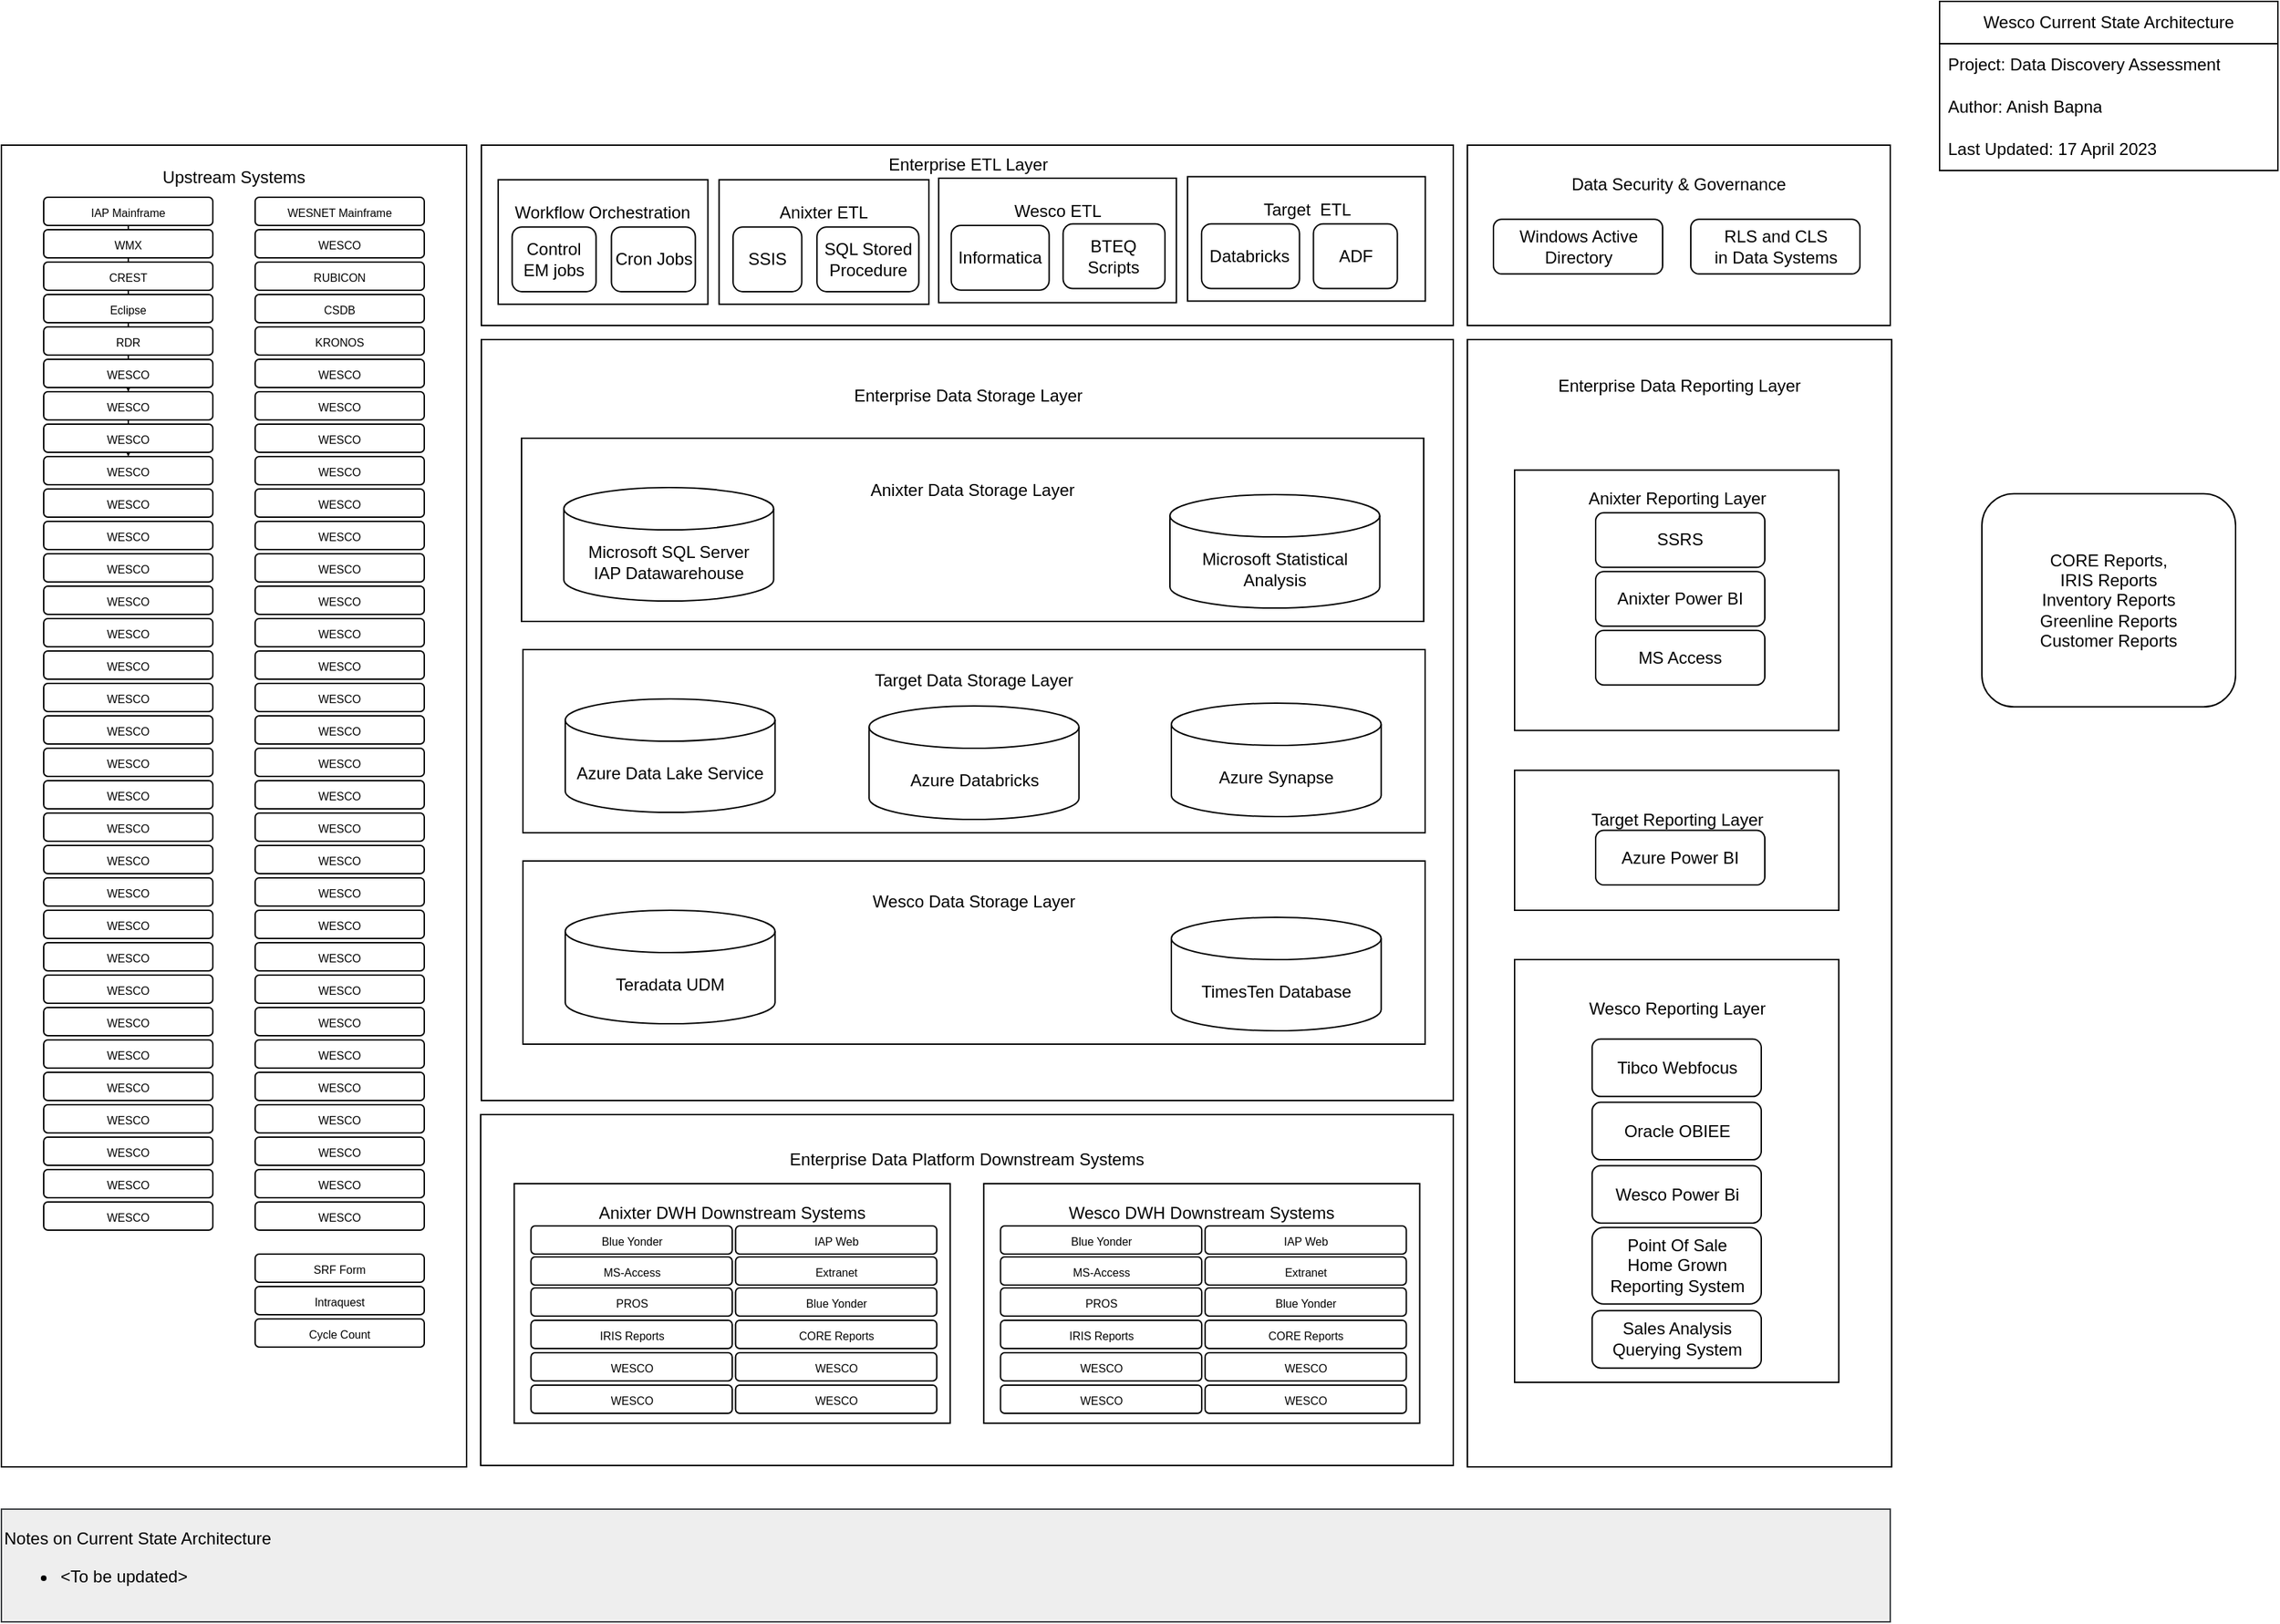 <mxfile version="21.1.8" type="github" pages="2">
  <diagram name="Page-1" id="ji-dvn0qjL40lko-ON4k">
    <mxGraphModel dx="2835" dy="1268" grid="1" gridSize="10" guides="1" tooltips="1" connect="1" arrows="1" fold="1" page="1" pageScale="1" pageWidth="850" pageHeight="1100" math="0" shadow="0">
      <root>
        <mxCell id="0" />
        <mxCell id="1" parent="0" />
        <mxCell id="TrwFLLRDorfKgAdVW_bD-268" value="Data Security &amp;amp; Governance&lt;br&gt;&lt;br&gt;&lt;br&gt;&lt;br&gt;&lt;br&gt;&lt;br&gt;" style="rounded=0;whiteSpace=wrap;html=1;" parent="1" vertex="1">
          <mxGeometry x="260" y="112" width="300" height="128" as="geometry" />
        </mxCell>
        <mxCell id="TrwFLLRDorfKgAdVW_bD-261" value="Enterprise Data Storage Layer&lt;br&gt;&lt;br&gt;&lt;br&gt;&lt;br&gt;&lt;br&gt;&lt;br&gt;&lt;br&gt;&lt;br&gt;&lt;br&gt;&lt;br&gt;&lt;br&gt;&lt;br&gt;&lt;br&gt;&lt;br&gt;&lt;br&gt;&lt;br&gt;&lt;br&gt;&lt;br&gt;&lt;br&gt;&lt;br&gt;&lt;br&gt;&lt;br&gt;&lt;br&gt;&lt;br&gt;&lt;br&gt;&lt;br&gt;&lt;br&gt;&lt;br&gt;&lt;br&gt;&lt;br&gt;&lt;br&gt;&lt;br&gt;&lt;br&gt;" style="rounded=0;whiteSpace=wrap;html=1;" parent="1" vertex="1">
          <mxGeometry x="-439.5" y="250" width="689.5" height="540" as="geometry" />
        </mxCell>
        <mxCell id="TrwFLLRDorfKgAdVW_bD-265" value="Upstream Systems&lt;br&gt;&lt;br&gt;&lt;br&gt;&lt;br&gt;&lt;br&gt;&lt;br&gt;&lt;br&gt;&lt;br&gt;&lt;br&gt;&lt;br&gt;&lt;br&gt;&lt;br&gt;&lt;br&gt;&lt;br&gt;&lt;br&gt;&lt;br&gt;&lt;br&gt;&lt;br&gt;&lt;br&gt;&lt;br&gt;&lt;br&gt;&lt;br&gt;&lt;br&gt;&lt;br&gt;&lt;br&gt;&lt;br&gt;&lt;br&gt;&lt;br&gt;&lt;br&gt;&lt;br&gt;&lt;br&gt;&lt;br&gt;&lt;br&gt;&lt;br&gt;&lt;br&gt;&lt;br&gt;&lt;br&gt;&lt;br&gt;&lt;br&gt;&lt;br&gt;&lt;br&gt;&lt;br&gt;&lt;br&gt;&lt;br&gt;&lt;br&gt;&lt;br&gt;&lt;br&gt;&lt;br&gt;&lt;br&gt;&lt;br&gt;&lt;br&gt;&lt;br&gt;&lt;br&gt;&lt;br&gt;&lt;br&gt;&lt;br&gt;&lt;br&gt;&lt;br&gt;&lt;br&gt;&lt;br&gt;&lt;br&gt;&lt;br&gt;&lt;br&gt;" style="rounded=0;whiteSpace=wrap;html=1;" parent="1" vertex="1">
          <mxGeometry x="-780" y="112" width="330" height="938" as="geometry" />
        </mxCell>
        <mxCell id="TrwFLLRDorfKgAdVW_bD-64" value="" style="edgeStyle=orthogonalEdgeStyle;rounded=0;orthogonalLoop=1;jettySize=auto;html=1;" parent="1" source="sN8kw6bikd-ZLt6cQEY8-3" target="TrwFLLRDorfKgAdVW_bD-6" edge="1">
          <mxGeometry relative="1" as="geometry" />
        </mxCell>
        <mxCell id="sN8kw6bikd-ZLt6cQEY8-3" value="&lt;font style=&quot;font-size: 8px;&quot;&gt;IAP Mainframe&lt;/font&gt;" style="rounded=1;whiteSpace=wrap;html=1;" parent="1" vertex="1">
          <mxGeometry x="-750" y="149" width="120" height="20" as="geometry" />
        </mxCell>
        <mxCell id="TrwFLLRDorfKgAdVW_bD-1" value="&lt;font style=&quot;font-size: 8px;&quot;&gt;WMX&lt;/font&gt;" style="rounded=1;whiteSpace=wrap;html=1;" parent="1" vertex="1">
          <mxGeometry x="-750" y="172" width="120" height="20" as="geometry" />
        </mxCell>
        <mxCell id="TrwFLLRDorfKgAdVW_bD-65" value="" style="edgeStyle=orthogonalEdgeStyle;rounded=0;orthogonalLoop=1;jettySize=auto;html=1;" parent="1" source="TrwFLLRDorfKgAdVW_bD-2" target="TrwFLLRDorfKgAdVW_bD-8" edge="1">
          <mxGeometry relative="1" as="geometry" />
        </mxCell>
        <mxCell id="TrwFLLRDorfKgAdVW_bD-2" value="&lt;font style=&quot;font-size: 8px;&quot;&gt;CREST&lt;/font&gt;" style="rounded=1;whiteSpace=wrap;html=1;" parent="1" vertex="1">
          <mxGeometry x="-750" y="195" width="120" height="20" as="geometry" />
        </mxCell>
        <mxCell id="TrwFLLRDorfKgAdVW_bD-3" value="&lt;font style=&quot;font-size: 8px;&quot;&gt;Eclipse&lt;/font&gt;" style="rounded=1;whiteSpace=wrap;html=1;" parent="1" vertex="1">
          <mxGeometry x="-750" y="218" width="120" height="20" as="geometry" />
        </mxCell>
        <mxCell id="TrwFLLRDorfKgAdVW_bD-4" value="&lt;font style=&quot;font-size: 8px;&quot;&gt;RDR&lt;/font&gt;" style="rounded=1;whiteSpace=wrap;html=1;" parent="1" vertex="1">
          <mxGeometry x="-750" y="241" width="120" height="20" as="geometry" />
        </mxCell>
        <mxCell id="TrwFLLRDorfKgAdVW_bD-5" value="&lt;font style=&quot;font-size: 8px;&quot;&gt;WESCO&lt;/font&gt;" style="rounded=1;whiteSpace=wrap;html=1;" parent="1" vertex="1">
          <mxGeometry x="-750" y="264" width="120" height="20" as="geometry" />
        </mxCell>
        <mxCell id="TrwFLLRDorfKgAdVW_bD-6" value="&lt;font style=&quot;font-size: 8px;&quot;&gt;WESCO&lt;/font&gt;" style="rounded=1;whiteSpace=wrap;html=1;" parent="1" vertex="1">
          <mxGeometry x="-750" y="287" width="120" height="20" as="geometry" />
        </mxCell>
        <mxCell id="TrwFLLRDorfKgAdVW_bD-7" value="&lt;font style=&quot;font-size: 8px;&quot;&gt;WESCO&lt;/font&gt;" style="rounded=1;whiteSpace=wrap;html=1;" parent="1" vertex="1">
          <mxGeometry x="-750" y="310" width="120" height="20" as="geometry" />
        </mxCell>
        <mxCell id="TrwFLLRDorfKgAdVW_bD-8" value="&lt;font style=&quot;font-size: 8px;&quot;&gt;WESCO&lt;/font&gt;" style="rounded=1;whiteSpace=wrap;html=1;" parent="1" vertex="1">
          <mxGeometry x="-750" y="333" width="120" height="20" as="geometry" />
        </mxCell>
        <mxCell id="TrwFLLRDorfKgAdVW_bD-9" value="&lt;font style=&quot;font-size: 8px;&quot;&gt;WESCO&lt;/font&gt;" style="rounded=1;whiteSpace=wrap;html=1;" parent="1" vertex="1">
          <mxGeometry x="-750" y="356" width="120" height="20" as="geometry" />
        </mxCell>
        <mxCell id="TrwFLLRDorfKgAdVW_bD-10" value="&lt;font style=&quot;font-size: 8px;&quot;&gt;WESCO&lt;/font&gt;" style="rounded=1;whiteSpace=wrap;html=1;" parent="1" vertex="1">
          <mxGeometry x="-750" y="379" width="120" height="20" as="geometry" />
        </mxCell>
        <mxCell id="TrwFLLRDorfKgAdVW_bD-11" value="&lt;font style=&quot;font-size: 8px;&quot;&gt;WESCO&lt;/font&gt;" style="rounded=1;whiteSpace=wrap;html=1;" parent="1" vertex="1">
          <mxGeometry x="-750" y="402" width="120" height="20" as="geometry" />
        </mxCell>
        <mxCell id="TrwFLLRDorfKgAdVW_bD-12" value="&lt;font style=&quot;font-size: 8px;&quot;&gt;WESCO&lt;/font&gt;" style="rounded=1;whiteSpace=wrap;html=1;" parent="1" vertex="1">
          <mxGeometry x="-750" y="425" width="120" height="20" as="geometry" />
        </mxCell>
        <mxCell id="TrwFLLRDorfKgAdVW_bD-13" value="&lt;font style=&quot;font-size: 8px;&quot;&gt;WESCO&lt;/font&gt;" style="rounded=1;whiteSpace=wrap;html=1;" parent="1" vertex="1">
          <mxGeometry x="-750" y="448" width="120" height="20" as="geometry" />
        </mxCell>
        <mxCell id="TrwFLLRDorfKgAdVW_bD-14" value="&lt;font style=&quot;font-size: 8px;&quot;&gt;WESCO&lt;/font&gt;" style="rounded=1;whiteSpace=wrap;html=1;" parent="1" vertex="1">
          <mxGeometry x="-750" y="471" width="120" height="20" as="geometry" />
        </mxCell>
        <mxCell id="TrwFLLRDorfKgAdVW_bD-15" value="&lt;font style=&quot;font-size: 8px;&quot;&gt;WESCO&lt;/font&gt;" style="rounded=1;whiteSpace=wrap;html=1;" parent="1" vertex="1">
          <mxGeometry x="-750" y="494" width="120" height="20" as="geometry" />
        </mxCell>
        <mxCell id="TrwFLLRDorfKgAdVW_bD-16" value="&lt;font style=&quot;font-size: 8px;&quot;&gt;WESCO&lt;/font&gt;" style="rounded=1;whiteSpace=wrap;html=1;" parent="1" vertex="1">
          <mxGeometry x="-750" y="517" width="120" height="20" as="geometry" />
        </mxCell>
        <mxCell id="TrwFLLRDorfKgAdVW_bD-17" value="&lt;font style=&quot;font-size: 8px;&quot;&gt;WESCO&lt;/font&gt;" style="rounded=1;whiteSpace=wrap;html=1;" parent="1" vertex="1">
          <mxGeometry x="-750" y="540" width="120" height="20" as="geometry" />
        </mxCell>
        <mxCell id="TrwFLLRDorfKgAdVW_bD-18" value="&lt;font style=&quot;font-size: 8px;&quot;&gt;WESCO&lt;/font&gt;" style="rounded=1;whiteSpace=wrap;html=1;" parent="1" vertex="1">
          <mxGeometry x="-750" y="563" width="120" height="20" as="geometry" />
        </mxCell>
        <mxCell id="TrwFLLRDorfKgAdVW_bD-19" value="&lt;font style=&quot;font-size: 8px;&quot;&gt;WESCO&lt;/font&gt;" style="rounded=1;whiteSpace=wrap;html=1;" parent="1" vertex="1">
          <mxGeometry x="-750" y="586" width="120" height="20" as="geometry" />
        </mxCell>
        <mxCell id="TrwFLLRDorfKgAdVW_bD-20" value="&lt;font style=&quot;font-size: 8px;&quot;&gt;WESCO&lt;/font&gt;" style="rounded=1;whiteSpace=wrap;html=1;" parent="1" vertex="1">
          <mxGeometry x="-750" y="609" width="120" height="20" as="geometry" />
        </mxCell>
        <mxCell id="TrwFLLRDorfKgAdVW_bD-21" value="&lt;font style=&quot;font-size: 8px;&quot;&gt;WESCO&lt;/font&gt;" style="rounded=1;whiteSpace=wrap;html=1;" parent="1" vertex="1">
          <mxGeometry x="-750" y="632" width="120" height="20" as="geometry" />
        </mxCell>
        <mxCell id="TrwFLLRDorfKgAdVW_bD-22" value="&lt;font style=&quot;font-size: 8px;&quot;&gt;WESCO&lt;/font&gt;" style="rounded=1;whiteSpace=wrap;html=1;" parent="1" vertex="1">
          <mxGeometry x="-750" y="655" width="120" height="20" as="geometry" />
        </mxCell>
        <mxCell id="TrwFLLRDorfKgAdVW_bD-23" value="&lt;font style=&quot;font-size: 8px;&quot;&gt;WESCO&lt;/font&gt;" style="rounded=1;whiteSpace=wrap;html=1;" parent="1" vertex="1">
          <mxGeometry x="-750" y="678" width="120" height="20" as="geometry" />
        </mxCell>
        <mxCell id="TrwFLLRDorfKgAdVW_bD-24" value="&lt;font style=&quot;font-size: 8px;&quot;&gt;WESCO&lt;/font&gt;" style="rounded=1;whiteSpace=wrap;html=1;" parent="1" vertex="1">
          <mxGeometry x="-750" y="701" width="120" height="20" as="geometry" />
        </mxCell>
        <mxCell id="TrwFLLRDorfKgAdVW_bD-25" value="&lt;font style=&quot;font-size: 8px;&quot;&gt;WESCO&lt;/font&gt;" style="rounded=1;whiteSpace=wrap;html=1;" parent="1" vertex="1">
          <mxGeometry x="-750" y="724" width="120" height="20" as="geometry" />
        </mxCell>
        <mxCell id="TrwFLLRDorfKgAdVW_bD-26" value="&lt;font style=&quot;font-size: 8px;&quot;&gt;WESCO&lt;/font&gt;" style="rounded=1;whiteSpace=wrap;html=1;" parent="1" vertex="1">
          <mxGeometry x="-750" y="747" width="120" height="20" as="geometry" />
        </mxCell>
        <mxCell id="TrwFLLRDorfKgAdVW_bD-27" value="&lt;font style=&quot;font-size: 8px;&quot;&gt;WESCO&lt;/font&gt;" style="rounded=1;whiteSpace=wrap;html=1;" parent="1" vertex="1">
          <mxGeometry x="-750" y="770" width="120" height="20" as="geometry" />
        </mxCell>
        <mxCell id="TrwFLLRDorfKgAdVW_bD-28" value="&lt;font style=&quot;font-size: 8px;&quot;&gt;WESCO&lt;/font&gt;" style="rounded=1;whiteSpace=wrap;html=1;" parent="1" vertex="1">
          <mxGeometry x="-750" y="793" width="120" height="20" as="geometry" />
        </mxCell>
        <mxCell id="TrwFLLRDorfKgAdVW_bD-29" value="&lt;font style=&quot;font-size: 8px;&quot;&gt;WESCO&lt;/font&gt;" style="rounded=1;whiteSpace=wrap;html=1;" parent="1" vertex="1">
          <mxGeometry x="-750" y="816" width="120" height="20" as="geometry" />
        </mxCell>
        <mxCell id="TrwFLLRDorfKgAdVW_bD-30" value="&lt;font style=&quot;font-size: 8px;&quot;&gt;WESCO&lt;/font&gt;" style="rounded=1;whiteSpace=wrap;html=1;" parent="1" vertex="1">
          <mxGeometry x="-750" y="839" width="120" height="20" as="geometry" />
        </mxCell>
        <mxCell id="TrwFLLRDorfKgAdVW_bD-31" value="&lt;font style=&quot;font-size: 8px;&quot;&gt;WESCO&lt;/font&gt;" style="rounded=1;whiteSpace=wrap;html=1;" parent="1" vertex="1">
          <mxGeometry x="-750" y="862" width="120" height="20" as="geometry" />
        </mxCell>
        <mxCell id="TrwFLLRDorfKgAdVW_bD-32" value="&lt;font style=&quot;font-size: 8px;&quot;&gt;WESNET Mainframe&lt;/font&gt;" style="rounded=1;whiteSpace=wrap;html=1;" parent="1" vertex="1">
          <mxGeometry x="-600" y="149" width="120" height="20" as="geometry" />
        </mxCell>
        <mxCell id="TrwFLLRDorfKgAdVW_bD-33" value="&lt;font style=&quot;font-size: 8px;&quot;&gt;WESCO&lt;/font&gt;" style="rounded=1;whiteSpace=wrap;html=1;" parent="1" vertex="1">
          <mxGeometry x="-600" y="172" width="120" height="20" as="geometry" />
        </mxCell>
        <mxCell id="TrwFLLRDorfKgAdVW_bD-34" value="&lt;font style=&quot;font-size: 8px;&quot;&gt;RUBICON&lt;/font&gt;" style="rounded=1;whiteSpace=wrap;html=1;" parent="1" vertex="1">
          <mxGeometry x="-600" y="195" width="120" height="20" as="geometry" />
        </mxCell>
        <mxCell id="TrwFLLRDorfKgAdVW_bD-35" value="&lt;font style=&quot;font-size: 8px;&quot;&gt;CSDB&lt;/font&gt;" style="rounded=1;whiteSpace=wrap;html=1;" parent="1" vertex="1">
          <mxGeometry x="-600" y="218" width="120" height="20" as="geometry" />
        </mxCell>
        <mxCell id="TrwFLLRDorfKgAdVW_bD-36" value="&lt;font style=&quot;font-size: 8px;&quot;&gt;KRONOS&lt;/font&gt;" style="rounded=1;whiteSpace=wrap;html=1;" parent="1" vertex="1">
          <mxGeometry x="-600" y="241" width="120" height="20" as="geometry" />
        </mxCell>
        <mxCell id="TrwFLLRDorfKgAdVW_bD-37" value="&lt;font style=&quot;font-size: 8px;&quot;&gt;WESCO&lt;/font&gt;" style="rounded=1;whiteSpace=wrap;html=1;" parent="1" vertex="1">
          <mxGeometry x="-600" y="264" width="120" height="20" as="geometry" />
        </mxCell>
        <mxCell id="TrwFLLRDorfKgAdVW_bD-38" value="&lt;font style=&quot;font-size: 8px;&quot;&gt;WESCO&lt;/font&gt;" style="rounded=1;whiteSpace=wrap;html=1;" parent="1" vertex="1">
          <mxGeometry x="-600" y="287" width="120" height="20" as="geometry" />
        </mxCell>
        <mxCell id="TrwFLLRDorfKgAdVW_bD-39" value="&lt;font style=&quot;font-size: 8px;&quot;&gt;WESCO&lt;/font&gt;" style="rounded=1;whiteSpace=wrap;html=1;" parent="1" vertex="1">
          <mxGeometry x="-600" y="310" width="120" height="20" as="geometry" />
        </mxCell>
        <mxCell id="TrwFLLRDorfKgAdVW_bD-40" value="&lt;font style=&quot;font-size: 8px;&quot;&gt;WESCO&lt;/font&gt;" style="rounded=1;whiteSpace=wrap;html=1;" parent="1" vertex="1">
          <mxGeometry x="-600" y="333" width="120" height="20" as="geometry" />
        </mxCell>
        <mxCell id="TrwFLLRDorfKgAdVW_bD-41" value="&lt;font style=&quot;font-size: 8px;&quot;&gt;WESCO&lt;/font&gt;" style="rounded=1;whiteSpace=wrap;html=1;" parent="1" vertex="1">
          <mxGeometry x="-600" y="356" width="120" height="20" as="geometry" />
        </mxCell>
        <mxCell id="TrwFLLRDorfKgAdVW_bD-42" value="&lt;font style=&quot;font-size: 8px;&quot;&gt;WESCO&lt;/font&gt;" style="rounded=1;whiteSpace=wrap;html=1;" parent="1" vertex="1">
          <mxGeometry x="-600" y="379" width="120" height="20" as="geometry" />
        </mxCell>
        <mxCell id="TrwFLLRDorfKgAdVW_bD-43" value="&lt;font style=&quot;font-size: 8px;&quot;&gt;WESCO&lt;/font&gt;" style="rounded=1;whiteSpace=wrap;html=1;" parent="1" vertex="1">
          <mxGeometry x="-600" y="402" width="120" height="20" as="geometry" />
        </mxCell>
        <mxCell id="TrwFLLRDorfKgAdVW_bD-44" value="&lt;font style=&quot;font-size: 8px;&quot;&gt;WESCO&lt;/font&gt;" style="rounded=1;whiteSpace=wrap;html=1;" parent="1" vertex="1">
          <mxGeometry x="-600" y="425" width="120" height="20" as="geometry" />
        </mxCell>
        <mxCell id="TrwFLLRDorfKgAdVW_bD-45" value="&lt;font style=&quot;font-size: 8px;&quot;&gt;WESCO&lt;/font&gt;" style="rounded=1;whiteSpace=wrap;html=1;" parent="1" vertex="1">
          <mxGeometry x="-600" y="448" width="120" height="20" as="geometry" />
        </mxCell>
        <mxCell id="TrwFLLRDorfKgAdVW_bD-46" value="&lt;font style=&quot;font-size: 8px;&quot;&gt;WESCO&lt;/font&gt;" style="rounded=1;whiteSpace=wrap;html=1;" parent="1" vertex="1">
          <mxGeometry x="-600" y="471" width="120" height="20" as="geometry" />
        </mxCell>
        <mxCell id="TrwFLLRDorfKgAdVW_bD-47" value="&lt;font style=&quot;font-size: 8px;&quot;&gt;WESCO&lt;/font&gt;" style="rounded=1;whiteSpace=wrap;html=1;" parent="1" vertex="1">
          <mxGeometry x="-600" y="494" width="120" height="20" as="geometry" />
        </mxCell>
        <mxCell id="TrwFLLRDorfKgAdVW_bD-48" value="&lt;font style=&quot;font-size: 8px;&quot;&gt;WESCO&lt;/font&gt;" style="rounded=1;whiteSpace=wrap;html=1;" parent="1" vertex="1">
          <mxGeometry x="-600" y="517" width="120" height="20" as="geometry" />
        </mxCell>
        <mxCell id="TrwFLLRDorfKgAdVW_bD-49" value="&lt;font style=&quot;font-size: 8px;&quot;&gt;WESCO&lt;/font&gt;" style="rounded=1;whiteSpace=wrap;html=1;" parent="1" vertex="1">
          <mxGeometry x="-600" y="540" width="120" height="20" as="geometry" />
        </mxCell>
        <mxCell id="TrwFLLRDorfKgAdVW_bD-50" value="&lt;font style=&quot;font-size: 8px;&quot;&gt;WESCO&lt;/font&gt;" style="rounded=1;whiteSpace=wrap;html=1;" parent="1" vertex="1">
          <mxGeometry x="-600" y="563" width="120" height="20" as="geometry" />
        </mxCell>
        <mxCell id="TrwFLLRDorfKgAdVW_bD-51" value="&lt;font style=&quot;font-size: 8px;&quot;&gt;WESCO&lt;/font&gt;" style="rounded=1;whiteSpace=wrap;html=1;" parent="1" vertex="1">
          <mxGeometry x="-600" y="586" width="120" height="20" as="geometry" />
        </mxCell>
        <mxCell id="TrwFLLRDorfKgAdVW_bD-52" value="&lt;font style=&quot;font-size: 8px;&quot;&gt;WESCO&lt;/font&gt;" style="rounded=1;whiteSpace=wrap;html=1;" parent="1" vertex="1">
          <mxGeometry x="-600" y="609" width="120" height="20" as="geometry" />
        </mxCell>
        <mxCell id="TrwFLLRDorfKgAdVW_bD-53" value="&lt;font style=&quot;font-size: 8px;&quot;&gt;WESCO&lt;/font&gt;" style="rounded=1;whiteSpace=wrap;html=1;" parent="1" vertex="1">
          <mxGeometry x="-600" y="632" width="120" height="20" as="geometry" />
        </mxCell>
        <mxCell id="TrwFLLRDorfKgAdVW_bD-54" value="&lt;font style=&quot;font-size: 8px;&quot;&gt;WESCO&lt;/font&gt;" style="rounded=1;whiteSpace=wrap;html=1;" parent="1" vertex="1">
          <mxGeometry x="-600" y="655" width="120" height="20" as="geometry" />
        </mxCell>
        <mxCell id="TrwFLLRDorfKgAdVW_bD-55" value="&lt;font style=&quot;font-size: 8px;&quot;&gt;WESCO&lt;/font&gt;" style="rounded=1;whiteSpace=wrap;html=1;" parent="1" vertex="1">
          <mxGeometry x="-600" y="678" width="120" height="20" as="geometry" />
        </mxCell>
        <mxCell id="TrwFLLRDorfKgAdVW_bD-56" value="&lt;font style=&quot;font-size: 8px;&quot;&gt;WESCO&lt;/font&gt;" style="rounded=1;whiteSpace=wrap;html=1;" parent="1" vertex="1">
          <mxGeometry x="-600" y="701" width="120" height="20" as="geometry" />
        </mxCell>
        <mxCell id="TrwFLLRDorfKgAdVW_bD-57" value="&lt;font style=&quot;font-size: 8px;&quot;&gt;WESCO&lt;/font&gt;" style="rounded=1;whiteSpace=wrap;html=1;" parent="1" vertex="1">
          <mxGeometry x="-600" y="724" width="120" height="20" as="geometry" />
        </mxCell>
        <mxCell id="TrwFLLRDorfKgAdVW_bD-58" value="&lt;font style=&quot;font-size: 8px;&quot;&gt;WESCO&lt;/font&gt;" style="rounded=1;whiteSpace=wrap;html=1;" parent="1" vertex="1">
          <mxGeometry x="-600" y="747" width="120" height="20" as="geometry" />
        </mxCell>
        <mxCell id="TrwFLLRDorfKgAdVW_bD-59" value="&lt;font style=&quot;font-size: 8px;&quot;&gt;WESCO&lt;/font&gt;" style="rounded=1;whiteSpace=wrap;html=1;" parent="1" vertex="1">
          <mxGeometry x="-600" y="770" width="120" height="20" as="geometry" />
        </mxCell>
        <mxCell id="TrwFLLRDorfKgAdVW_bD-60" value="&lt;font style=&quot;font-size: 8px;&quot;&gt;WESCO&lt;/font&gt;" style="rounded=1;whiteSpace=wrap;html=1;" parent="1" vertex="1">
          <mxGeometry x="-600" y="793" width="120" height="20" as="geometry" />
        </mxCell>
        <mxCell id="TrwFLLRDorfKgAdVW_bD-61" value="&lt;font style=&quot;font-size: 8px;&quot;&gt;WESCO&lt;/font&gt;" style="rounded=1;whiteSpace=wrap;html=1;" parent="1" vertex="1">
          <mxGeometry x="-600" y="816" width="120" height="20" as="geometry" />
        </mxCell>
        <mxCell id="TrwFLLRDorfKgAdVW_bD-62" value="&lt;font style=&quot;font-size: 8px;&quot;&gt;WESCO&lt;/font&gt;" style="rounded=1;whiteSpace=wrap;html=1;" parent="1" vertex="1">
          <mxGeometry x="-600" y="839" width="120" height="20" as="geometry" />
        </mxCell>
        <mxCell id="TrwFLLRDorfKgAdVW_bD-63" value="&lt;font style=&quot;font-size: 8px;&quot;&gt;WESCO&lt;/font&gt;" style="rounded=1;whiteSpace=wrap;html=1;" parent="1" vertex="1">
          <mxGeometry x="-600" y="862" width="120" height="20" as="geometry" />
        </mxCell>
        <mxCell id="TrwFLLRDorfKgAdVW_bD-201" value="&lt;font style=&quot;font-size: 8px;&quot;&gt;SRF Form&lt;/font&gt;" style="rounded=1;whiteSpace=wrap;html=1;" parent="1" vertex="1">
          <mxGeometry x="-600" y="899" width="120" height="20" as="geometry" />
        </mxCell>
        <mxCell id="TrwFLLRDorfKgAdVW_bD-202" value="&lt;font style=&quot;font-size: 8px;&quot;&gt;Intraquest&lt;/font&gt;" style="rounded=1;whiteSpace=wrap;html=1;" parent="1" vertex="1">
          <mxGeometry x="-600" y="922" width="120" height="20" as="geometry" />
        </mxCell>
        <mxCell id="TrwFLLRDorfKgAdVW_bD-203" value="&lt;font style=&quot;font-size: 8px;&quot;&gt;Cycle Count&lt;/font&gt;" style="rounded=1;whiteSpace=wrap;html=1;" parent="1" vertex="1">
          <mxGeometry x="-600" y="945" width="120" height="20" as="geometry" />
        </mxCell>
        <mxCell id="LwUS36X5Wv06FeCUHuJ4-60" value="" style="group" vertex="1" connectable="0" parent="1">
          <mxGeometry x="-440" y="780" width="690" height="269" as="geometry" />
        </mxCell>
        <mxCell id="LwUS36X5Wv06FeCUHuJ4-59" value="Enterprise Data Platform Downstream Systems&lt;br&gt;&lt;br&gt;&lt;br&gt;&lt;br&gt;&lt;br&gt;&lt;br&gt;&lt;br&gt;&lt;br&gt;&lt;br&gt;&lt;br&gt;&lt;br&gt;&lt;br&gt;&lt;br&gt;&lt;br&gt;" style="rounded=0;whiteSpace=wrap;html=1;" vertex="1" parent="LwUS36X5Wv06FeCUHuJ4-60">
          <mxGeometry y="20" width="690" height="249" as="geometry" />
        </mxCell>
        <mxCell id="LwUS36X5Wv06FeCUHuJ4-44" value="" style="group" vertex="1" connectable="0" parent="LwUS36X5Wv06FeCUHuJ4-60">
          <mxGeometry x="23.793" y="69" width="309.31" height="170" as="geometry" />
        </mxCell>
        <mxCell id="LwUS36X5Wv06FeCUHuJ4-43" value="Anixter DWH Downstream Systems&lt;br&gt;&lt;br&gt;&lt;br&gt;&lt;br&gt;&lt;br&gt;&lt;br&gt;&lt;br&gt;&lt;br&gt;&lt;br&gt;&lt;br&gt;" style="rounded=0;whiteSpace=wrap;html=1;" vertex="1" parent="LwUS36X5Wv06FeCUHuJ4-44">
          <mxGeometry width="309.31" height="170" as="geometry" />
        </mxCell>
        <mxCell id="TrwFLLRDorfKgAdVW_bD-196" value="&lt;font style=&quot;font-size: 8px;&quot;&gt;Blue Yonder&lt;/font&gt;" style="rounded=1;whiteSpace=wrap;html=1;" parent="LwUS36X5Wv06FeCUHuJ4-44" vertex="1">
          <mxGeometry x="11.897" y="30" width="142.759" height="20" as="geometry" />
        </mxCell>
        <mxCell id="TrwFLLRDorfKgAdVW_bD-197" value="&lt;font style=&quot;font-size: 8px;&quot;&gt;IAP Web&lt;/font&gt;" style="rounded=1;whiteSpace=wrap;html=1;" parent="LwUS36X5Wv06FeCUHuJ4-44" vertex="1">
          <mxGeometry x="157.034" y="30" width="142.759" height="20" as="geometry" />
        </mxCell>
        <mxCell id="TrwFLLRDorfKgAdVW_bD-198" value="&lt;font style=&quot;font-size: 8px;&quot;&gt;MS-Access&lt;/font&gt;" style="rounded=1;whiteSpace=wrap;html=1;" parent="LwUS36X5Wv06FeCUHuJ4-44" vertex="1">
          <mxGeometry x="11.897" y="52" width="142.759" height="20" as="geometry" />
        </mxCell>
        <mxCell id="TrwFLLRDorfKgAdVW_bD-199" value="&lt;font style=&quot;font-size: 8px;&quot;&gt;PROS&lt;/font&gt;" style="rounded=1;whiteSpace=wrap;html=1;" parent="LwUS36X5Wv06FeCUHuJ4-44" vertex="1">
          <mxGeometry x="11.897" y="74" width="142.759" height="20" as="geometry" />
        </mxCell>
        <mxCell id="TrwFLLRDorfKgAdVW_bD-200" value="&lt;font style=&quot;font-size: 8px;&quot;&gt;Extranet&lt;/font&gt;" style="rounded=1;whiteSpace=wrap;html=1;" parent="LwUS36X5Wv06FeCUHuJ4-44" vertex="1">
          <mxGeometry x="157.034" y="52" width="142.759" height="20" as="geometry" />
        </mxCell>
        <object label="&lt;font style=&quot;font-size: 8px;&quot;&gt;IRIS Reports&lt;/font&gt;" Info="IRIS Reports is very important for Warehouse Management. These are used by internal warehouse management team as well as some reports directly goto customers. The files for IRIS reports are built in SSRS. The stored procedures are used to built the data and then the SSRS is used to create the reports as well as it is used to send it. The reports are triggered through Control-EM jobs. A total of 2423 reports are present in SSRS." id="TrwFLLRDorfKgAdVW_bD-204">
          <mxCell style="rounded=1;whiteSpace=wrap;html=1;" parent="LwUS36X5Wv06FeCUHuJ4-44" vertex="1">
            <mxGeometry x="11.897" y="97" width="142.759" height="20" as="geometry" />
          </mxCell>
        </object>
        <mxCell id="TrwFLLRDorfKgAdVW_bD-205" value="&lt;font style=&quot;font-size: 8px;&quot;&gt;CORE Reports&lt;/font&gt;" style="rounded=1;whiteSpace=wrap;html=1;" parent="LwUS36X5Wv06FeCUHuJ4-44" vertex="1">
          <mxGeometry x="157.034" y="97" width="142.759" height="20" as="geometry" />
        </mxCell>
        <mxCell id="TrwFLLRDorfKgAdVW_bD-206" value="&lt;font style=&quot;font-size: 8px;&quot;&gt;WESCO&lt;/font&gt;" style="rounded=1;whiteSpace=wrap;html=1;" parent="LwUS36X5Wv06FeCUHuJ4-44" vertex="1">
          <mxGeometry x="11.897" y="120" width="142.759" height="20" as="geometry" />
        </mxCell>
        <mxCell id="TrwFLLRDorfKgAdVW_bD-207" value="&lt;font style=&quot;font-size: 8px;&quot;&gt;WESCO&lt;/font&gt;" style="rounded=1;whiteSpace=wrap;html=1;" parent="LwUS36X5Wv06FeCUHuJ4-44" vertex="1">
          <mxGeometry x="157.034" y="120" width="142.759" height="20" as="geometry" />
        </mxCell>
        <mxCell id="TrwFLLRDorfKgAdVW_bD-208" value="&lt;font style=&quot;font-size: 8px;&quot;&gt;WESCO&lt;/font&gt;" style="rounded=1;whiteSpace=wrap;html=1;" parent="LwUS36X5Wv06FeCUHuJ4-44" vertex="1">
          <mxGeometry x="11.897" y="143" width="142.759" height="20" as="geometry" />
        </mxCell>
        <mxCell id="TrwFLLRDorfKgAdVW_bD-209" value="&lt;font style=&quot;font-size: 8px;&quot;&gt;WESCO&lt;/font&gt;" style="rounded=1;whiteSpace=wrap;html=1;" parent="LwUS36X5Wv06FeCUHuJ4-44" vertex="1">
          <mxGeometry x="157.034" y="143" width="142.759" height="20" as="geometry" />
        </mxCell>
        <mxCell id="TrwFLLRDorfKgAdVW_bD-234" value="&lt;font style=&quot;font-size: 8px;&quot;&gt;Blue Yonder&lt;/font&gt;" style="rounded=1;whiteSpace=wrap;html=1;" parent="LwUS36X5Wv06FeCUHuJ4-44" vertex="1">
          <mxGeometry x="157.034" y="74" width="142.759" height="20" as="geometry" />
        </mxCell>
        <mxCell id="LwUS36X5Wv06FeCUHuJ4-45" value="" style="group" vertex="1" connectable="0" parent="LwUS36X5Wv06FeCUHuJ4-60">
          <mxGeometry x="356.897" y="69" width="309.31" height="170" as="geometry" />
        </mxCell>
        <mxCell id="LwUS36X5Wv06FeCUHuJ4-46" value="Wesco DWH Downstream Systems&lt;br&gt;&lt;br&gt;&lt;br&gt;&lt;br&gt;&lt;br&gt;&lt;br&gt;&lt;br&gt;&lt;br&gt;&lt;br&gt;&lt;br&gt;" style="rounded=0;whiteSpace=wrap;html=1;" vertex="1" parent="LwUS36X5Wv06FeCUHuJ4-45">
          <mxGeometry width="309.31" height="170" as="geometry" />
        </mxCell>
        <mxCell id="LwUS36X5Wv06FeCUHuJ4-47" value="&lt;font style=&quot;font-size: 8px;&quot;&gt;Blue Yonder&lt;/font&gt;" style="rounded=1;whiteSpace=wrap;html=1;" vertex="1" parent="LwUS36X5Wv06FeCUHuJ4-45">
          <mxGeometry x="11.897" y="30" width="142.759" height="20" as="geometry" />
        </mxCell>
        <mxCell id="LwUS36X5Wv06FeCUHuJ4-48" value="&lt;font style=&quot;font-size: 8px;&quot;&gt;IAP Web&lt;/font&gt;" style="rounded=1;whiteSpace=wrap;html=1;" vertex="1" parent="LwUS36X5Wv06FeCUHuJ4-45">
          <mxGeometry x="157.034" y="30" width="142.759" height="20" as="geometry" />
        </mxCell>
        <mxCell id="LwUS36X5Wv06FeCUHuJ4-49" value="&lt;font style=&quot;font-size: 8px;&quot;&gt;MS-Access&lt;/font&gt;" style="rounded=1;whiteSpace=wrap;html=1;" vertex="1" parent="LwUS36X5Wv06FeCUHuJ4-45">
          <mxGeometry x="11.897" y="52" width="142.759" height="20" as="geometry" />
        </mxCell>
        <mxCell id="LwUS36X5Wv06FeCUHuJ4-50" value="&lt;font style=&quot;font-size: 8px;&quot;&gt;PROS&lt;/font&gt;" style="rounded=1;whiteSpace=wrap;html=1;" vertex="1" parent="LwUS36X5Wv06FeCUHuJ4-45">
          <mxGeometry x="11.897" y="74" width="142.759" height="20" as="geometry" />
        </mxCell>
        <mxCell id="LwUS36X5Wv06FeCUHuJ4-51" value="&lt;font style=&quot;font-size: 8px;&quot;&gt;Extranet&lt;/font&gt;" style="rounded=1;whiteSpace=wrap;html=1;" vertex="1" parent="LwUS36X5Wv06FeCUHuJ4-45">
          <mxGeometry x="157.034" y="52" width="142.759" height="20" as="geometry" />
        </mxCell>
        <object label="&lt;font style=&quot;font-size: 8px;&quot;&gt;IRIS Reports&lt;/font&gt;" Info="IRIS Reports is very important for Warehouse Management. These are used by internal warehouse management team as well as some reports directly goto customers. The files for IRIS reports are built in SSRS. The stored procedures are used to built the data and then the SSRS is used to create the reports as well as it is used to send it. The reports are triggered through Control-EM jobs. A total of 2423 reports are present in SSRS." id="LwUS36X5Wv06FeCUHuJ4-52">
          <mxCell style="rounded=1;whiteSpace=wrap;html=1;" vertex="1" parent="LwUS36X5Wv06FeCUHuJ4-45">
            <mxGeometry x="11.897" y="97" width="142.759" height="20" as="geometry" />
          </mxCell>
        </object>
        <mxCell id="LwUS36X5Wv06FeCUHuJ4-53" value="&lt;font style=&quot;font-size: 8px;&quot;&gt;CORE Reports&lt;/font&gt;" style="rounded=1;whiteSpace=wrap;html=1;" vertex="1" parent="LwUS36X5Wv06FeCUHuJ4-45">
          <mxGeometry x="157.034" y="97" width="142.759" height="20" as="geometry" />
        </mxCell>
        <mxCell id="LwUS36X5Wv06FeCUHuJ4-54" value="&lt;font style=&quot;font-size: 8px;&quot;&gt;WESCO&lt;/font&gt;" style="rounded=1;whiteSpace=wrap;html=1;" vertex="1" parent="LwUS36X5Wv06FeCUHuJ4-45">
          <mxGeometry x="11.897" y="120" width="142.759" height="20" as="geometry" />
        </mxCell>
        <mxCell id="LwUS36X5Wv06FeCUHuJ4-55" value="&lt;font style=&quot;font-size: 8px;&quot;&gt;WESCO&lt;/font&gt;" style="rounded=1;whiteSpace=wrap;html=1;" vertex="1" parent="LwUS36X5Wv06FeCUHuJ4-45">
          <mxGeometry x="157.034" y="120" width="142.759" height="20" as="geometry" />
        </mxCell>
        <mxCell id="LwUS36X5Wv06FeCUHuJ4-56" value="&lt;font style=&quot;font-size: 8px;&quot;&gt;WESCO&lt;/font&gt;" style="rounded=1;whiteSpace=wrap;html=1;" vertex="1" parent="LwUS36X5Wv06FeCUHuJ4-45">
          <mxGeometry x="11.897" y="143" width="142.759" height="20" as="geometry" />
        </mxCell>
        <mxCell id="LwUS36X5Wv06FeCUHuJ4-57" value="&lt;font style=&quot;font-size: 8px;&quot;&gt;WESCO&lt;/font&gt;" style="rounded=1;whiteSpace=wrap;html=1;" vertex="1" parent="LwUS36X5Wv06FeCUHuJ4-45">
          <mxGeometry x="157.034" y="143" width="142.759" height="20" as="geometry" />
        </mxCell>
        <mxCell id="LwUS36X5Wv06FeCUHuJ4-58" value="&lt;font style=&quot;font-size: 8px;&quot;&gt;Blue Yonder&lt;/font&gt;" style="rounded=1;whiteSpace=wrap;html=1;" vertex="1" parent="LwUS36X5Wv06FeCUHuJ4-45">
          <mxGeometry x="157.034" y="74" width="142.759" height="20" as="geometry" />
        </mxCell>
        <mxCell id="TrwFLLRDorfKgAdVW_bD-262" value="Enterprise Data Reporting Layer&lt;br&gt;&lt;br&gt;&lt;br&gt;&lt;br&gt;&lt;br&gt;&lt;br&gt;&lt;br&gt;&lt;br&gt;&lt;br&gt;&lt;br&gt;&lt;br&gt;&lt;br&gt;&lt;br&gt;&lt;br&gt;&lt;br&gt;&lt;br&gt;&lt;br&gt;&lt;br&gt;&lt;br&gt;&lt;br&gt;&lt;br&gt;&lt;br&gt;&lt;br&gt;&lt;br&gt;&lt;br&gt;&lt;br&gt;&lt;br&gt;&lt;br&gt;&lt;br&gt;&lt;br&gt;&lt;br&gt;&lt;br&gt;&lt;br&gt;&lt;br&gt;&lt;br&gt;&lt;br&gt;&lt;br&gt;&lt;br&gt;&lt;br&gt;&lt;br&gt;&lt;br&gt;&lt;br&gt;&lt;br&gt;&lt;br&gt;&lt;br&gt;&lt;br&gt;&lt;br&gt;&lt;br&gt;&lt;br&gt;&lt;br&gt;&lt;br&gt;&lt;br&gt;" style="rounded=0;whiteSpace=wrap;html=1;container=0;" parent="1" vertex="1">
          <mxGeometry x="260" y="250" width="301" height="800" as="geometry" />
        </mxCell>
        <mxCell id="LwUS36X5Wv06FeCUHuJ4-4" value="CORE Reports,&lt;br&gt;IRIS Reports&lt;br&gt;Inventory Reports&lt;br&gt;Greenline Reports&lt;br&gt;Customer Reports" style="rounded=1;whiteSpace=wrap;html=1;container=0;" vertex="1" parent="1">
          <mxGeometry x="625" y="359.34" width="180" height="151.32" as="geometry" />
        </mxCell>
        <mxCell id="LwUS36X5Wv06FeCUHuJ4-81" value="" style="group" vertex="1" connectable="0" parent="1">
          <mxGeometry x="-439.5" y="112" width="689.5" height="128" as="geometry" />
        </mxCell>
        <object label="Enterprise ETL Layer&lt;br&gt;&lt;br&gt;&lt;br&gt;&lt;br&gt;&lt;br&gt;&lt;br&gt;&lt;br&gt;&lt;br&gt;" Name="ETL Layer" Info="There are multiple technologies which forms the ETL layer for the data platform. For Anixter, it is the SQL Stored Procedures as well as SSIS packages which are mostly used to perform ETL. Control-EM is used as a workflow scheduler." id="TrwFLLRDorfKgAdVW_bD-243">
          <mxCell style="rounded=0;whiteSpace=wrap;html=1;" parent="LwUS36X5Wv06FeCUHuJ4-81" vertex="1">
            <mxGeometry width="689.5" height="128" as="geometry" />
          </mxCell>
        </object>
        <mxCell id="LwUS36X5Wv06FeCUHuJ4-74" value="" style="group" vertex="1" connectable="0" parent="LwUS36X5Wv06FeCUHuJ4-81">
          <mxGeometry x="168.655" y="24.594" width="148.813" height="88.314" as="geometry" />
        </mxCell>
        <mxCell id="LwUS36X5Wv06FeCUHuJ4-70" value="Anixter ETL&lt;br&gt;&lt;br&gt;&lt;br&gt;&lt;br&gt;" style="rounded=0;whiteSpace=wrap;html=1;container=0;" vertex="1" parent="LwUS36X5Wv06FeCUHuJ4-74">
          <mxGeometry width="148.813" height="88.314" as="geometry" />
        </mxCell>
        <mxCell id="LwUS36X5Wv06FeCUHuJ4-71" value="SSIS" style="rounded=1;whiteSpace=wrap;html=1;container=0;" vertex="1" parent="LwUS36X5Wv06FeCUHuJ4-74">
          <mxGeometry x="9.923" y="33.537" width="48.702" height="45.834" as="geometry" />
        </mxCell>
        <mxCell id="LwUS36X5Wv06FeCUHuJ4-72" value="SQL Stored Procedure" style="rounded=1;whiteSpace=wrap;html=1;container=0;" vertex="1" parent="LwUS36X5Wv06FeCUHuJ4-74">
          <mxGeometry x="69.449" y="33.537" width="72.242" height="45.834" as="geometry" />
        </mxCell>
        <mxCell id="LwUS36X5Wv06FeCUHuJ4-64" value="Workflow Orchestration&lt;br&gt;&lt;br&gt;&lt;br&gt;&lt;br&gt;" style="rounded=0;whiteSpace=wrap;html=1;container=0;" vertex="1" parent="LwUS36X5Wv06FeCUHuJ4-81">
          <mxGeometry x="11.905" y="24.594" width="148.813" height="88.314" as="geometry" />
        </mxCell>
        <mxCell id="LwUS36X5Wv06FeCUHuJ4-66" value="Control&lt;br&gt;EM jobs" style="rounded=1;whiteSpace=wrap;html=1;container=0;" vertex="1" parent="LwUS36X5Wv06FeCUHuJ4-81">
          <mxGeometry x="21.826" y="58.131" width="59.525" height="45.834" as="geometry" />
        </mxCell>
        <mxCell id="LwUS36X5Wv06FeCUHuJ4-67" value="Cron Jobs" style="rounded=1;whiteSpace=wrap;html=1;container=0;" vertex="1" parent="LwUS36X5Wv06FeCUHuJ4-81">
          <mxGeometry x="92.264" y="58.131" width="59.525" height="45.834" as="geometry" />
        </mxCell>
        <mxCell id="LwUS36X5Wv06FeCUHuJ4-75" value="" style="group" vertex="1" connectable="0" parent="LwUS36X5Wv06FeCUHuJ4-81">
          <mxGeometry x="323.42" y="23.476" width="168.655" height="88.314" as="geometry" />
        </mxCell>
        <mxCell id="LwUS36X5Wv06FeCUHuJ4-76" value="Wesco ETL&lt;br&gt;&lt;br&gt;&lt;br&gt;&lt;br&gt;" style="rounded=0;whiteSpace=wrap;html=1;container=0;" vertex="1" parent="LwUS36X5Wv06FeCUHuJ4-75">
          <mxGeometry x="0.992" width="168.655" height="88.314" as="geometry" />
        </mxCell>
        <mxCell id="LwUS36X5Wv06FeCUHuJ4-77" value="Informatica" style="rounded=1;whiteSpace=wrap;html=1;container=0;" vertex="1" parent="LwUS36X5Wv06FeCUHuJ4-75">
          <mxGeometry x="9.921" y="33.537" width="69.446" height="45.834" as="geometry" />
        </mxCell>
        <mxCell id="LwUS36X5Wv06FeCUHuJ4-78" value="BTEQ Scripts" style="rounded=1;whiteSpace=wrap;html=1;container=0;" vertex="1" parent="LwUS36X5Wv06FeCUHuJ4-75">
          <mxGeometry x="89.29" y="32.419" width="72.242" height="45.834" as="geometry" />
        </mxCell>
        <mxCell id="LwUS36X5Wv06FeCUHuJ4-80" value="" style="group" vertex="1" connectable="0" parent="LwUS36X5Wv06FeCUHuJ4-81">
          <mxGeometry x="501.004" y="22.358" width="168.655" height="88.314" as="geometry" />
        </mxCell>
        <mxCell id="LwUS36X5Wv06FeCUHuJ4-79" value="Target&amp;nbsp; ETL&lt;br&gt;&lt;br&gt;&lt;br&gt;&lt;br&gt;" style="rounded=0;whiteSpace=wrap;html=1;container=0;" vertex="1" parent="LwUS36X5Wv06FeCUHuJ4-80">
          <mxGeometry width="168.655" height="88.314" as="geometry" />
        </mxCell>
        <mxCell id="TrwFLLRDorfKgAdVW_bD-247" value="ADF" style="rounded=1;whiteSpace=wrap;html=1;" parent="LwUS36X5Wv06FeCUHuJ4-80" vertex="1">
          <mxGeometry x="89.288" y="33.537" width="59.525" height="45.834" as="geometry" />
        </mxCell>
        <mxCell id="LwUS36X5Wv06FeCUHuJ4-63" value="Databricks" style="rounded=1;whiteSpace=wrap;html=1;" vertex="1" parent="LwUS36X5Wv06FeCUHuJ4-80">
          <mxGeometry x="9.921" y="33.537" width="69.446" height="45.834" as="geometry" />
        </mxCell>
        <mxCell id="LwUS36X5Wv06FeCUHuJ4-83" value="Windows Active Directory" style="rounded=1;whiteSpace=wrap;html=1;container=0;" vertex="1" parent="1">
          <mxGeometry x="278.5" y="164.634" width="120" height="38.733" as="geometry" />
        </mxCell>
        <mxCell id="LwUS36X5Wv06FeCUHuJ4-84" value="RLS and CLS &lt;br&gt;in Data Systems" style="rounded=1;whiteSpace=wrap;html=1;container=0;" vertex="1" parent="1">
          <mxGeometry x="418.5" y="164.634" width="120" height="38.733" as="geometry" />
        </mxCell>
        <mxCell id="LwUS36X5Wv06FeCUHuJ4-85" value="Wesco Current State Architecture" style="swimlane;fontStyle=0;childLayout=stackLayout;horizontal=1;startSize=30;horizontalStack=0;resizeParent=1;resizeParentMax=0;resizeLast=0;collapsible=1;marginBottom=0;whiteSpace=wrap;html=1;" vertex="1" parent="1">
          <mxGeometry x="595" y="10" width="240" height="120" as="geometry" />
        </mxCell>
        <mxCell id="LwUS36X5Wv06FeCUHuJ4-86" value="Project: Data Discovery Assessment" style="text;strokeColor=none;fillColor=none;align=left;verticalAlign=middle;spacingLeft=4;spacingRight=4;overflow=hidden;points=[[0,0.5],[1,0.5]];portConstraint=eastwest;rotatable=0;whiteSpace=wrap;html=1;" vertex="1" parent="LwUS36X5Wv06FeCUHuJ4-85">
          <mxGeometry y="30" width="240" height="30" as="geometry" />
        </mxCell>
        <mxCell id="LwUS36X5Wv06FeCUHuJ4-87" value="Author: Anish Bapna" style="text;strokeColor=none;fillColor=none;align=left;verticalAlign=middle;spacingLeft=4;spacingRight=4;overflow=hidden;points=[[0,0.5],[1,0.5]];portConstraint=eastwest;rotatable=0;whiteSpace=wrap;html=1;" vertex="1" parent="LwUS36X5Wv06FeCUHuJ4-85">
          <mxGeometry y="60" width="240" height="30" as="geometry" />
        </mxCell>
        <mxCell id="LwUS36X5Wv06FeCUHuJ4-88" value="Last Updated: 17 April 2023" style="text;strokeColor=none;fillColor=none;align=left;verticalAlign=middle;spacingLeft=4;spacingRight=4;overflow=hidden;points=[[0,0.5],[1,0.5]];portConstraint=eastwest;rotatable=0;whiteSpace=wrap;html=1;" vertex="1" parent="LwUS36X5Wv06FeCUHuJ4-85">
          <mxGeometry y="90" width="240" height="30" as="geometry" />
        </mxCell>
        <mxCell id="LwUS36X5Wv06FeCUHuJ4-89" value="" style="shape=image;html=1;verticalAlign=top;verticalLabelPosition=bottom;labelBackgroundColor=#ffffff;imageAspect=0;aspect=fixed;image=https://cdn2.iconfinder.com/data/icons/crystalproject/Open-Office-Icons/stock_chart-toggle-legend-16.png" vertex="1" parent="1">
          <mxGeometry x="-110" y="860" width="16" height="16" as="geometry" />
        </mxCell>
        <mxCell id="LwUS36X5Wv06FeCUHuJ4-91" value="" style="group" vertex="1" connectable="0" parent="1">
          <mxGeometry x="293.5" y="690" width="230" height="300" as="geometry" />
        </mxCell>
        <mxCell id="LwUS36X5Wv06FeCUHuJ4-11" value="Wesco Reporting Layer&lt;br&gt;&lt;br&gt;&lt;br&gt;&lt;br&gt;&lt;br&gt;&lt;br&gt;&lt;br&gt;&lt;br&gt;&lt;br&gt;&lt;br&gt;&lt;br&gt;&lt;br&gt;&lt;br&gt;&lt;br&gt;&lt;br&gt;&lt;br&gt;&lt;br&gt;" style="rounded=0;whiteSpace=wrap;html=1;container=0;" vertex="1" parent="LwUS36X5Wv06FeCUHuJ4-91">
          <mxGeometry width="230" height="300" as="geometry" />
        </mxCell>
        <mxCell id="LwUS36X5Wv06FeCUHuJ4-6" value="Oracle OBIEE" style="rounded=1;whiteSpace=wrap;html=1;container=0;" vertex="1" parent="LwUS36X5Wv06FeCUHuJ4-91">
          <mxGeometry x="55" y="101.306" width="120" height="40.731" as="geometry" />
        </mxCell>
        <mxCell id="LwUS36X5Wv06FeCUHuJ4-7" value="Wesco Power Bi" style="rounded=1;whiteSpace=wrap;html=1;container=0;" vertex="1" parent="LwUS36X5Wv06FeCUHuJ4-91">
          <mxGeometry x="55" y="146.215" width="120" height="40.731" as="geometry" />
        </mxCell>
        <mxCell id="LwUS36X5Wv06FeCUHuJ4-9" value="Tibco Webfocus" style="rounded=1;whiteSpace=wrap;html=1;container=0;" vertex="1" parent="LwUS36X5Wv06FeCUHuJ4-91">
          <mxGeometry x="55" y="56.397" width="120" height="40.731" as="geometry" />
        </mxCell>
        <mxCell id="LwUS36X5Wv06FeCUHuJ4-22" value="Point Of Sale &lt;br&gt;Home Grown Reporting System" style="rounded=1;whiteSpace=wrap;html=1;container=0;" vertex="1" parent="LwUS36X5Wv06FeCUHuJ4-91">
          <mxGeometry x="55" y="190.079" width="120" height="54.309" as="geometry" />
        </mxCell>
        <mxCell id="LwUS36X5Wv06FeCUHuJ4-8" value="Sales Analysis&lt;br&gt;Querying System" style="rounded=1;whiteSpace=wrap;html=1;container=0;" vertex="1" parent="LwUS36X5Wv06FeCUHuJ4-91">
          <mxGeometry x="55" y="249.088" width="120" height="40.731" as="geometry" />
        </mxCell>
        <mxCell id="LwUS36X5Wv06FeCUHuJ4-92" value="" style="group" vertex="1" connectable="0" parent="1">
          <mxGeometry x="293.5" y="555.686" width="230" height="99.315" as="geometry" />
        </mxCell>
        <mxCell id="LwUS36X5Wv06FeCUHuJ4-35" value="Target Reporting Layer&lt;br&gt;&lt;br&gt;&lt;br&gt;" style="rounded=0;whiteSpace=wrap;html=1;container=0;" vertex="1" parent="LwUS36X5Wv06FeCUHuJ4-92">
          <mxGeometry width="230" height="99.315" as="geometry" />
        </mxCell>
        <mxCell id="LwUS36X5Wv06FeCUHuJ4-38" value="Azure Power BI" style="rounded=1;whiteSpace=wrap;html=1;container=0;" vertex="1" parent="LwUS36X5Wv06FeCUHuJ4-92">
          <mxGeometry x="57.5" y="42.578" width="120" height="38.733" as="geometry" />
        </mxCell>
        <mxCell id="LwUS36X5Wv06FeCUHuJ4-97" value="" style="group" vertex="1" connectable="0" parent="1">
          <mxGeometry x="293.5" y="342.632" width="230" height="184.726" as="geometry" />
        </mxCell>
        <mxCell id="LwUS36X5Wv06FeCUHuJ4-3" value="Anixter Reporting Layer&lt;br&gt;&lt;br&gt;&lt;br&gt;&lt;br&gt;&lt;br&gt;&lt;br&gt;&lt;br&gt;&lt;br&gt;&lt;br&gt;&lt;br&gt;&lt;br&gt;" style="rounded=0;whiteSpace=wrap;html=1;container=0;" vertex="1" parent="LwUS36X5Wv06FeCUHuJ4-97">
          <mxGeometry width="230" height="184.726" as="geometry" />
        </mxCell>
        <mxCell id="LwUS36X5Wv06FeCUHuJ4-1" value="Anixter Power BI" style="rounded=1;whiteSpace=wrap;html=1;container=0;" vertex="1" parent="LwUS36X5Wv06FeCUHuJ4-97">
          <mxGeometry x="57.5" y="71.994" width="120" height="38.733" as="geometry" />
        </mxCell>
        <mxCell id="LwUS36X5Wv06FeCUHuJ4-2" value="SSRS" style="rounded=1;whiteSpace=wrap;html=1;container=0;" vertex="1" parent="LwUS36X5Wv06FeCUHuJ4-97">
          <mxGeometry x="57.5" y="30.282" width="120" height="38.733" as="geometry" />
        </mxCell>
        <mxCell id="LwUS36X5Wv06FeCUHuJ4-25" value="MS Access" style="rounded=1;whiteSpace=wrap;html=1;container=0;" vertex="1" parent="LwUS36X5Wv06FeCUHuJ4-97">
          <mxGeometry x="57.5" y="113.706" width="120" height="38.733" as="geometry" />
        </mxCell>
        <mxCell id="LwUS36X5Wv06FeCUHuJ4-100" value="" style="group" vertex="1" connectable="0" parent="1">
          <mxGeometry x="-410" y="620" width="640" height="130" as="geometry" />
        </mxCell>
        <mxCell id="TrwFLLRDorfKgAdVW_bD-258" value="Wesco Data Storage Layer&lt;br&gt;&lt;br&gt;&lt;br&gt;&lt;br&gt;&lt;br&gt;&lt;br&gt;" style="rounded=0;whiteSpace=wrap;html=1;" parent="LwUS36X5Wv06FeCUHuJ4-100" vertex="1">
          <mxGeometry width="640" height="130" as="geometry" />
        </mxCell>
        <mxCell id="TrwFLLRDorfKgAdVW_bD-260" value="Teradata UDM" style="shape=cylinder3;whiteSpace=wrap;html=1;boundedLbl=1;backgroundOutline=1;size=15;" parent="LwUS36X5Wv06FeCUHuJ4-100" vertex="1">
          <mxGeometry x="30" y="35" width="148.84" height="80.52" as="geometry" />
        </mxCell>
        <mxCell id="LwUS36X5Wv06FeCUHuJ4-99" value="TimesTen Database" style="shape=cylinder3;whiteSpace=wrap;html=1;boundedLbl=1;backgroundOutline=1;size=15;" vertex="1" parent="LwUS36X5Wv06FeCUHuJ4-100">
          <mxGeometry x="460" y="40" width="148.84" height="80.52" as="geometry" />
        </mxCell>
        <mxCell id="LwUS36X5Wv06FeCUHuJ4-101" value="" style="group" vertex="1" connectable="0" parent="1">
          <mxGeometry x="-410" y="470" width="640" height="130" as="geometry" />
        </mxCell>
        <mxCell id="LwUS36X5Wv06FeCUHuJ4-102" value="Target Data Storage Layer&lt;br&gt;&lt;br&gt;&lt;br&gt;&lt;br&gt;&lt;br&gt;&lt;br&gt;&lt;br&gt;" style="rounded=0;whiteSpace=wrap;html=1;" vertex="1" parent="LwUS36X5Wv06FeCUHuJ4-101">
          <mxGeometry width="640" height="130" as="geometry" />
        </mxCell>
        <mxCell id="LwUS36X5Wv06FeCUHuJ4-103" value="Azure Data Lake Service" style="shape=cylinder3;whiteSpace=wrap;html=1;boundedLbl=1;backgroundOutline=1;size=15;" vertex="1" parent="LwUS36X5Wv06FeCUHuJ4-101">
          <mxGeometry x="30" y="35" width="148.84" height="80.52" as="geometry" />
        </mxCell>
        <mxCell id="LwUS36X5Wv06FeCUHuJ4-104" value="Azure Synapse" style="shape=cylinder3;whiteSpace=wrap;html=1;boundedLbl=1;backgroundOutline=1;size=15;" vertex="1" parent="LwUS36X5Wv06FeCUHuJ4-101">
          <mxGeometry x="460" y="38" width="148.84" height="80.52" as="geometry" />
        </mxCell>
        <mxCell id="o0MfEB6f52l3Gd9McWNE-2" value="Azure Databricks" style="shape=cylinder3;whiteSpace=wrap;html=1;boundedLbl=1;backgroundOutline=1;size=15;" vertex="1" parent="LwUS36X5Wv06FeCUHuJ4-101">
          <mxGeometry x="245.58" y="40" width="148.84" height="80.52" as="geometry" />
        </mxCell>
        <mxCell id="LwUS36X5Wv06FeCUHuJ4-105" value="" style="group" vertex="1" connectable="0" parent="1">
          <mxGeometry x="-411" y="320" width="640" height="130" as="geometry" />
        </mxCell>
        <mxCell id="LwUS36X5Wv06FeCUHuJ4-106" value="Anixter Data Storage Layer&lt;br&gt;&lt;br&gt;&lt;br&gt;&lt;br&gt;&lt;br&gt;" style="rounded=0;whiteSpace=wrap;html=1;" vertex="1" parent="LwUS36X5Wv06FeCUHuJ4-105">
          <mxGeometry width="640" height="130" as="geometry" />
        </mxCell>
        <mxCell id="LwUS36X5Wv06FeCUHuJ4-107" value="Microsoft SQL Server&lt;br&gt;IAP Datawarehouse" style="shape=cylinder3;whiteSpace=wrap;html=1;boundedLbl=1;backgroundOutline=1;size=15;" vertex="1" parent="LwUS36X5Wv06FeCUHuJ4-105">
          <mxGeometry x="30" y="35" width="148.84" height="80.52" as="geometry" />
        </mxCell>
        <mxCell id="LwUS36X5Wv06FeCUHuJ4-108" value="Microsoft Statistical Analysis" style="shape=cylinder3;whiteSpace=wrap;html=1;boundedLbl=1;backgroundOutline=1;size=15;" vertex="1" parent="LwUS36X5Wv06FeCUHuJ4-105">
          <mxGeometry x="460" y="40" width="148.84" height="80.52" as="geometry" />
        </mxCell>
        <mxCell id="LwUS36X5Wv06FeCUHuJ4-109" value="Notes on Current State Architecture&lt;br&gt;&lt;ul&gt;&lt;li&gt;&amp;lt;To be updated&amp;gt;&lt;/li&gt;&lt;/ul&gt;" style="rounded=0;whiteSpace=wrap;html=1;align=left;fillColor=#eeeeee;strokeColor=#36393d;" vertex="1" parent="1">
          <mxGeometry x="-780" y="1080" width="1340" height="80" as="geometry" />
        </mxCell>
      </root>
    </mxGraphModel>
  </diagram>
  <diagram id="vS8wX825Y_YrfQPUk-PU" name="Page-2">
    <mxGraphModel dx="794" dy="507" grid="1" gridSize="10" guides="1" tooltips="1" connect="1" arrows="1" fold="1" page="1" pageScale="1" pageWidth="850" pageHeight="1100" math="0" shadow="0">
      <root>
        <mxCell id="0" />
        <mxCell id="1" parent="0" />
      </root>
    </mxGraphModel>
  </diagram>
</mxfile>

